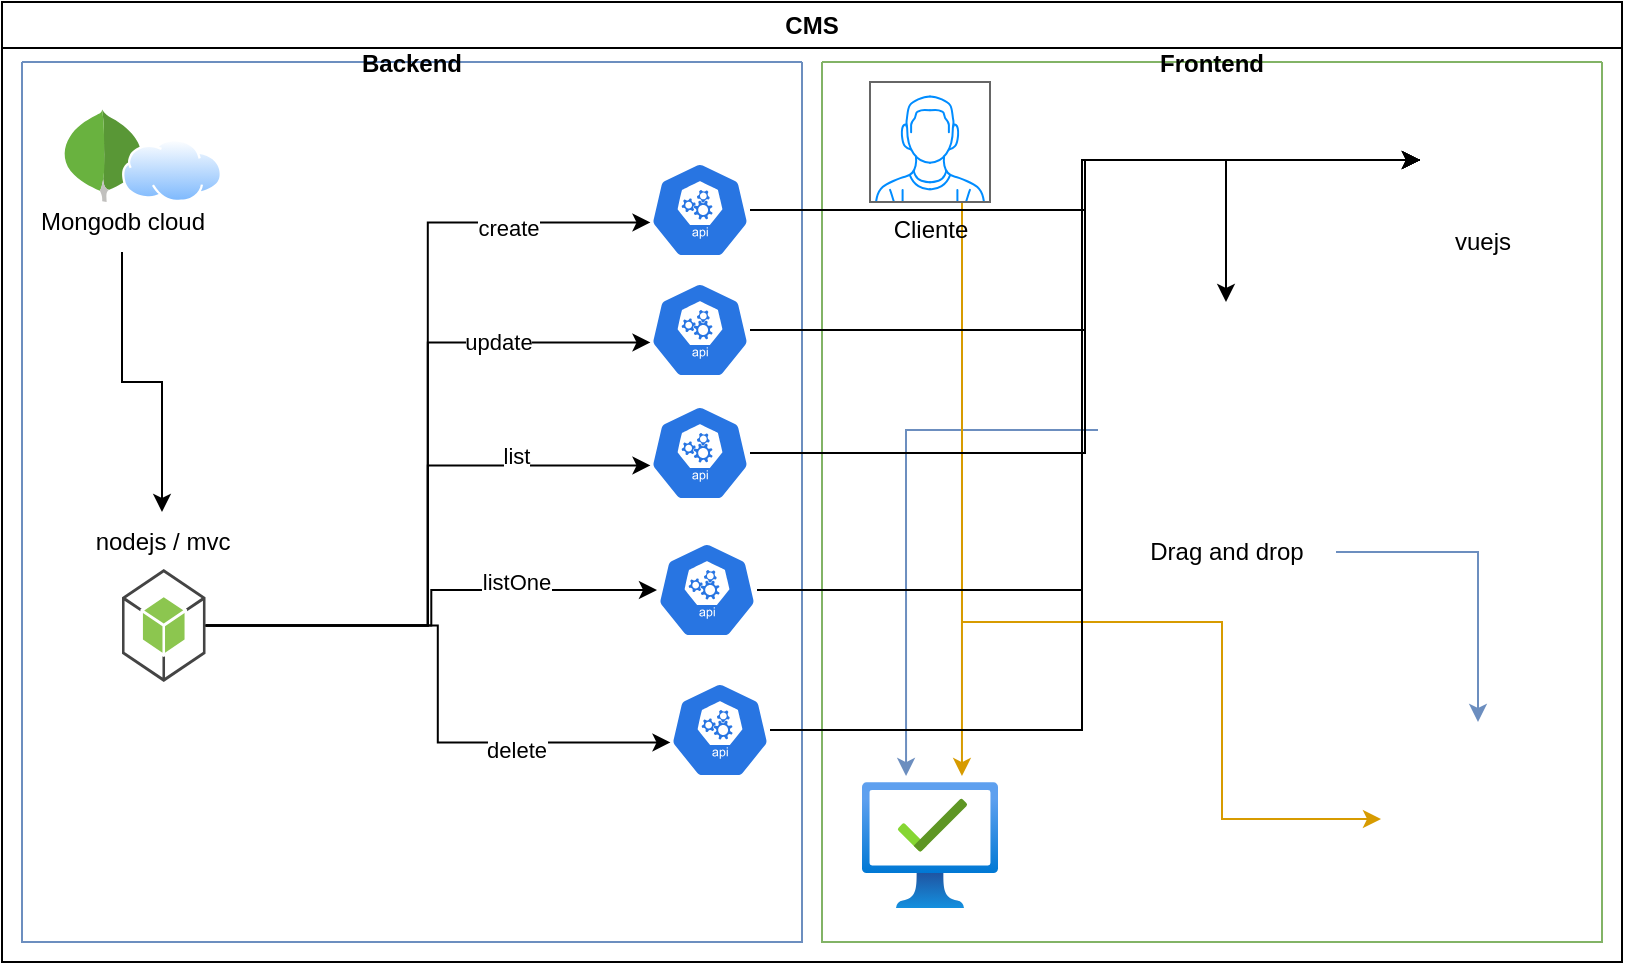 <mxfile version="20.8.20"><diagram name="Página-1" id="GYdAbBtwoqFs9nzFRe8-"><mxGraphModel dx="1434" dy="774" grid="1" gridSize="10" guides="1" tooltips="1" connect="1" arrows="1" fold="1" page="1" pageScale="1" pageWidth="827" pageHeight="1169" math="0" shadow="0"><root><mxCell id="0"/><mxCell id="1" parent="0"/><mxCell id="bI0xHnpXNHg0oCo79ewW-2" value="Backend" style="swimlane;startSize=0;fillColor=#dae8fc;strokeColor=#6c8ebf;" vertex="1" parent="1"><mxGeometry x="60" y="130" width="390" height="440" as="geometry"><mxRectangle x="70" y="140" width="50" height="40" as="alternateBounds"/></mxGeometry></mxCell><mxCell id="bI0xHnpXNHg0oCo79ewW-4" value="" style="dashed=0;outlineConnect=0;html=1;align=center;labelPosition=center;verticalLabelPosition=bottom;verticalAlign=top;shape=mxgraph.weblogos.mongodb" vertex="1" parent="bI0xHnpXNHg0oCo79ewW-2"><mxGeometry x="20" y="23.8" width="41.2" height="46.2" as="geometry"/></mxCell><mxCell id="bI0xHnpXNHg0oCo79ewW-5" value="" style="aspect=fixed;perimeter=ellipsePerimeter;html=1;align=center;shadow=0;dashed=0;spacingTop=3;image;image=img/lib/active_directory/internet_cloud.svg;" vertex="1" parent="bI0xHnpXNHg0oCo79ewW-2"><mxGeometry x="50" y="38.5" width="50" height="31.5" as="geometry"/></mxCell><mxCell id="bI0xHnpXNHg0oCo79ewW-20" style="edgeStyle=orthogonalEdgeStyle;rounded=0;orthogonalLoop=1;jettySize=auto;html=1;entryX=0.005;entryY=0.63;entryDx=0;entryDy=0;entryPerimeter=0;exitX=1;exitY=0.5;exitDx=0;exitDy=0;exitPerimeter=0;" edge="1" parent="bI0xHnpXNHg0oCo79ewW-2" source="bI0xHnpXNHg0oCo79ewW-6" target="bI0xHnpXNHg0oCo79ewW-12"><mxGeometry relative="1" as="geometry"/></mxCell><mxCell id="bI0xHnpXNHg0oCo79ewW-25" value="create" style="edgeLabel;html=1;align=center;verticalAlign=middle;resizable=0;points=[];" vertex="1" connectable="0" parent="bI0xHnpXNHg0oCo79ewW-20"><mxGeometry x="0.664" y="-3" relative="1" as="geometry"><mxPoint as="offset"/></mxGeometry></mxCell><mxCell id="bI0xHnpXNHg0oCo79ewW-21" style="edgeStyle=orthogonalEdgeStyle;rounded=0;orthogonalLoop=1;jettySize=auto;html=1;entryX=0.005;entryY=0.63;entryDx=0;entryDy=0;entryPerimeter=0;" edge="1" parent="bI0xHnpXNHg0oCo79ewW-2" source="bI0xHnpXNHg0oCo79ewW-6" target="bI0xHnpXNHg0oCo79ewW-13"><mxGeometry relative="1" as="geometry"/></mxCell><mxCell id="bI0xHnpXNHg0oCo79ewW-26" value="update" style="edgeLabel;html=1;align=center;verticalAlign=middle;resizable=0;points=[];" vertex="1" connectable="0" parent="bI0xHnpXNHg0oCo79ewW-21"><mxGeometry x="0.581" relative="1" as="geometry"><mxPoint as="offset"/></mxGeometry></mxCell><mxCell id="bI0xHnpXNHg0oCo79ewW-22" style="edgeStyle=orthogonalEdgeStyle;rounded=0;orthogonalLoop=1;jettySize=auto;html=1;entryX=0.005;entryY=0.63;entryDx=0;entryDy=0;entryPerimeter=0;" edge="1" parent="bI0xHnpXNHg0oCo79ewW-2" source="bI0xHnpXNHg0oCo79ewW-6" target="bI0xHnpXNHg0oCo79ewW-14"><mxGeometry relative="1" as="geometry"/></mxCell><mxCell id="bI0xHnpXNHg0oCo79ewW-27" value="list" style="edgeLabel;html=1;align=center;verticalAlign=middle;resizable=0;points=[];" vertex="1" connectable="0" parent="bI0xHnpXNHg0oCo79ewW-22"><mxGeometry x="0.555" y="5" relative="1" as="geometry"><mxPoint as="offset"/></mxGeometry></mxCell><mxCell id="bI0xHnpXNHg0oCo79ewW-23" style="edgeStyle=orthogonalEdgeStyle;rounded=0;orthogonalLoop=1;jettySize=auto;html=1;" edge="1" parent="bI0xHnpXNHg0oCo79ewW-2" source="bI0xHnpXNHg0oCo79ewW-6" target="bI0xHnpXNHg0oCo79ewW-15"><mxGeometry relative="1" as="geometry"/></mxCell><mxCell id="bI0xHnpXNHg0oCo79ewW-28" value="listOne" style="edgeLabel;html=1;align=center;verticalAlign=middle;resizable=0;points=[];" vertex="1" connectable="0" parent="bI0xHnpXNHg0oCo79ewW-23"><mxGeometry x="0.421" y="4" relative="1" as="geometry"><mxPoint as="offset"/></mxGeometry></mxCell><mxCell id="bI0xHnpXNHg0oCo79ewW-24" style="edgeStyle=orthogonalEdgeStyle;rounded=0;orthogonalLoop=1;jettySize=auto;html=1;entryX=0.005;entryY=0.63;entryDx=0;entryDy=0;entryPerimeter=0;" edge="1" parent="bI0xHnpXNHg0oCo79ewW-2" source="bI0xHnpXNHg0oCo79ewW-6" target="bI0xHnpXNHg0oCo79ewW-16"><mxGeometry relative="1" as="geometry"/></mxCell><mxCell id="bI0xHnpXNHg0oCo79ewW-29" value="delete" style="edgeLabel;html=1;align=center;verticalAlign=middle;resizable=0;points=[];" vertex="1" connectable="0" parent="bI0xHnpXNHg0oCo79ewW-24"><mxGeometry x="0.469" y="-4" relative="1" as="geometry"><mxPoint as="offset"/></mxGeometry></mxCell><mxCell id="bI0xHnpXNHg0oCo79ewW-6" value="" style="outlineConnect=0;dashed=0;verticalLabelPosition=bottom;verticalAlign=top;align=center;html=1;shape=mxgraph.aws3.android;fillColor=#8CC64F;gradientColor=none;" vertex="1" parent="bI0xHnpXNHg0oCo79ewW-2"><mxGeometry x="50" y="253.5" width="41.75" height="56.5" as="geometry"/></mxCell><mxCell id="bI0xHnpXNHg0oCo79ewW-12" value="" style="sketch=0;html=1;dashed=0;whitespace=wrap;fillColor=#2875E2;strokeColor=#ffffff;points=[[0.005,0.63,0],[0.1,0.2,0],[0.9,0.2,0],[0.5,0,0],[0.995,0.63,0],[0.72,0.99,0],[0.5,1,0],[0.28,0.99,0]];verticalLabelPosition=bottom;align=center;verticalAlign=top;shape=mxgraph.kubernetes.icon;prIcon=api" vertex="1" parent="bI0xHnpXNHg0oCo79ewW-2"><mxGeometry x="314" y="50" width="50" height="48" as="geometry"/></mxCell><mxCell id="bI0xHnpXNHg0oCo79ewW-13" value="" style="sketch=0;html=1;dashed=0;whitespace=wrap;fillColor=#2875E2;strokeColor=#ffffff;points=[[0.005,0.63,0],[0.1,0.2,0],[0.9,0.2,0],[0.5,0,0],[0.995,0.63,0],[0.72,0.99,0],[0.5,1,0],[0.28,0.99,0]];verticalLabelPosition=bottom;align=center;verticalAlign=top;shape=mxgraph.kubernetes.icon;prIcon=api" vertex="1" parent="bI0xHnpXNHg0oCo79ewW-2"><mxGeometry x="314" y="110" width="50" height="48" as="geometry"/></mxCell><mxCell id="bI0xHnpXNHg0oCo79ewW-14" value="" style="sketch=0;html=1;dashed=0;whitespace=wrap;fillColor=#2875E2;strokeColor=#ffffff;points=[[0.005,0.63,0],[0.1,0.2,0],[0.9,0.2,0],[0.5,0,0],[0.995,0.63,0],[0.72,0.99,0],[0.5,1,0],[0.28,0.99,0]];verticalLabelPosition=bottom;align=center;verticalAlign=top;shape=mxgraph.kubernetes.icon;prIcon=api" vertex="1" parent="bI0xHnpXNHg0oCo79ewW-2"><mxGeometry x="314" y="171.5" width="50" height="48" as="geometry"/></mxCell><mxCell id="bI0xHnpXNHg0oCo79ewW-15" value="" style="sketch=0;html=1;dashed=0;whitespace=wrap;fillColor=#2875E2;strokeColor=#ffffff;points=[[0.005,0.63,0],[0.1,0.2,0],[0.9,0.2,0],[0.5,0,0],[0.995,0.63,0],[0.72,0.99,0],[0.5,1,0],[0.28,0.99,0]];verticalLabelPosition=bottom;align=center;verticalAlign=top;shape=mxgraph.kubernetes.icon;prIcon=api" vertex="1" parent="bI0xHnpXNHg0oCo79ewW-2"><mxGeometry x="317.5" y="240" width="50" height="48" as="geometry"/></mxCell><mxCell id="bI0xHnpXNHg0oCo79ewW-16" value="" style="sketch=0;html=1;dashed=0;whitespace=wrap;fillColor=#2875E2;strokeColor=#ffffff;points=[[0.005,0.63,0],[0.1,0.2,0],[0.9,0.2,0],[0.5,0,0],[0.995,0.63,0],[0.72,0.99,0],[0.5,1,0],[0.28,0.99,0]];verticalLabelPosition=bottom;align=center;verticalAlign=top;shape=mxgraph.kubernetes.icon;prIcon=api" vertex="1" parent="bI0xHnpXNHg0oCo79ewW-2"><mxGeometry x="324" y="310" width="50" height="48" as="geometry"/></mxCell><mxCell id="bI0xHnpXNHg0oCo79ewW-3" value="Frontend" style="swimlane;startSize=0;fillColor=#d5e8d4;strokeColor=#82b366;" vertex="1" parent="1"><mxGeometry x="460" y="130" width="390" height="440" as="geometry"/></mxCell><mxCell id="bI0xHnpXNHg0oCo79ewW-34" style="edgeStyle=orthogonalEdgeStyle;rounded=0;orthogonalLoop=1;jettySize=auto;html=1;" edge="1" parent="bI0xHnpXNHg0oCo79ewW-3" source="bI0xHnpXNHg0oCo79ewW-7" target="bI0xHnpXNHg0oCo79ewW-11"><mxGeometry relative="1" as="geometry"/></mxCell><mxCell id="bI0xHnpXNHg0oCo79ewW-7" value="" style="shape=image;html=1;verticalAlign=top;verticalLabelPosition=bottom;labelBackgroundColor=#ffffff;imageAspect=0;aspect=fixed;image=https://cdn1.iconfinder.com/data/icons/unicons-line-vol-6/24/vuejs-128.png" vertex="1" parent="bI0xHnpXNHg0oCo79ewW-3"><mxGeometry x="299" y="20" width="58" height="58" as="geometry"/></mxCell><mxCell id="bI0xHnpXNHg0oCo79ewW-8" value="" style="shape=image;html=1;verticalAlign=top;verticalLabelPosition=bottom;labelBackgroundColor=#ffffff;imageAspect=0;aspect=fixed;image=https://cdn3.iconfinder.com/data/icons/web-development-and-studio/512/669_drag_mobile_design_ui_ux-128.png" vertex="1" parent="bI0xHnpXNHg0oCo79ewW-3"><mxGeometry x="279.5" y="330" width="97" height="97" as="geometry"/></mxCell><mxCell id="bI0xHnpXNHg0oCo79ewW-9" value="" style="aspect=fixed;html=1;points=[];align=center;image;fontSize=12;image=img/lib/azure2/management_governance/Managed_Desktop.svg;" vertex="1" parent="bI0xHnpXNHg0oCo79ewW-3"><mxGeometry x="20" y="360" width="68" height="63.2" as="geometry"/></mxCell><mxCell id="bI0xHnpXNHg0oCo79ewW-37" style="edgeStyle=orthogonalEdgeStyle;rounded=0;orthogonalLoop=1;jettySize=auto;html=1;entryX=0.324;entryY=-0.047;entryDx=0;entryDy=0;entryPerimeter=0;fillColor=#dae8fc;strokeColor=#6c8ebf;" edge="1" parent="bI0xHnpXNHg0oCo79ewW-3" source="bI0xHnpXNHg0oCo79ewW-11" target="bI0xHnpXNHg0oCo79ewW-9"><mxGeometry relative="1" as="geometry"/></mxCell><mxCell id="bI0xHnpXNHg0oCo79ewW-11" value="" style="shape=image;html=1;verticalAlign=top;verticalLabelPosition=bottom;labelBackgroundColor=#ffffff;imageAspect=0;aspect=fixed;image=https://cdn1.iconfinder.com/data/icons/office-icons-17/512/ilustracoes_04-07-128.png" vertex="1" parent="bI0xHnpXNHg0oCo79ewW-3"><mxGeometry x="138" y="120" width="128" height="128" as="geometry"/></mxCell><mxCell id="bI0xHnpXNHg0oCo79ewW-32" style="edgeStyle=orthogonalEdgeStyle;rounded=0;orthogonalLoop=1;jettySize=auto;html=1;entryX=0.735;entryY=-0.047;entryDx=0;entryDy=0;entryPerimeter=0;fillColor=#ffe6cc;strokeColor=#d79b00;" edge="1" parent="bI0xHnpXNHg0oCo79ewW-3" source="bI0xHnpXNHg0oCo79ewW-31" target="bI0xHnpXNHg0oCo79ewW-9"><mxGeometry relative="1" as="geometry"><Array as="points"><mxPoint x="70" y="140"/><mxPoint x="70" y="140"/></Array></mxGeometry></mxCell><mxCell id="bI0xHnpXNHg0oCo79ewW-33" style="edgeStyle=orthogonalEdgeStyle;rounded=0;orthogonalLoop=1;jettySize=auto;html=1;entryX=0;entryY=0.5;entryDx=0;entryDy=0;fillColor=#ffe6cc;strokeColor=#d79b00;" edge="1" parent="bI0xHnpXNHg0oCo79ewW-3" source="bI0xHnpXNHg0oCo79ewW-31" target="bI0xHnpXNHg0oCo79ewW-8"><mxGeometry relative="1" as="geometry"><Array as="points"><mxPoint x="70" y="280"/><mxPoint x="200" y="280"/><mxPoint x="200" y="379"/></Array></mxGeometry></mxCell><mxCell id="bI0xHnpXNHg0oCo79ewW-31" value="Cliente" style="verticalLabelPosition=bottom;shadow=0;dashed=0;align=center;html=1;verticalAlign=top;strokeWidth=1;shape=mxgraph.mockup.containers.userMale;strokeColor=#666666;strokeColor2=#008cff;" vertex="1" parent="bI0xHnpXNHg0oCo79ewW-3"><mxGeometry x="24" y="10" width="60" height="60" as="geometry"/></mxCell><mxCell id="bI0xHnpXNHg0oCo79ewW-36" style="edgeStyle=orthogonalEdgeStyle;rounded=0;orthogonalLoop=1;jettySize=auto;html=1;fillColor=#dae8fc;strokeColor=#6c8ebf;" edge="1" parent="bI0xHnpXNHg0oCo79ewW-3" source="bI0xHnpXNHg0oCo79ewW-35" target="bI0xHnpXNHg0oCo79ewW-8"><mxGeometry relative="1" as="geometry"/></mxCell><mxCell id="bI0xHnpXNHg0oCo79ewW-35" value="Drag and drop" style="text;html=1;align=center;verticalAlign=middle;resizable=0;points=[];autosize=1;strokeColor=none;fillColor=none;" vertex="1" parent="bI0xHnpXNHg0oCo79ewW-3"><mxGeometry x="147" y="230" width="110" height="30" as="geometry"/></mxCell><mxCell id="bI0xHnpXNHg0oCo79ewW-17" value="nodejs / mvc" style="text;html=1;align=center;verticalAlign=middle;resizable=0;points=[];autosize=1;strokeColor=none;fillColor=none;" vertex="1" parent="1"><mxGeometry x="80" y="355" width="100" height="30" as="geometry"/></mxCell><mxCell id="bI0xHnpXNHg0oCo79ewW-19" style="edgeStyle=orthogonalEdgeStyle;rounded=0;orthogonalLoop=1;jettySize=auto;html=1;" edge="1" parent="1" source="bI0xHnpXNHg0oCo79ewW-18" target="bI0xHnpXNHg0oCo79ewW-17"><mxGeometry relative="1" as="geometry"/></mxCell><mxCell id="bI0xHnpXNHg0oCo79ewW-18" value="Mongodb cloud" style="text;html=1;align=center;verticalAlign=middle;resizable=0;points=[];autosize=1;strokeColor=none;fillColor=none;" vertex="1" parent="1"><mxGeometry x="55" y="195" width="110" height="30" as="geometry"/></mxCell><mxCell id="bI0xHnpXNHg0oCo79ewW-30" value="vuejs" style="text;html=1;align=center;verticalAlign=middle;resizable=0;points=[];autosize=1;strokeColor=none;fillColor=none;" vertex="1" parent="1"><mxGeometry x="765" y="205" width="50" height="30" as="geometry"/></mxCell><mxCell id="bI0xHnpXNHg0oCo79ewW-38" style="edgeStyle=orthogonalEdgeStyle;rounded=0;orthogonalLoop=1;jettySize=auto;html=1;" edge="1" parent="1" source="bI0xHnpXNHg0oCo79ewW-12" target="bI0xHnpXNHg0oCo79ewW-7"><mxGeometry relative="1" as="geometry"/></mxCell><mxCell id="bI0xHnpXNHg0oCo79ewW-39" style="edgeStyle=orthogonalEdgeStyle;rounded=0;orthogonalLoop=1;jettySize=auto;html=1;entryX=0;entryY=0.5;entryDx=0;entryDy=0;" edge="1" parent="1" source="bI0xHnpXNHg0oCo79ewW-13" target="bI0xHnpXNHg0oCo79ewW-7"><mxGeometry relative="1" as="geometry"/></mxCell><mxCell id="bI0xHnpXNHg0oCo79ewW-40" style="edgeStyle=orthogonalEdgeStyle;rounded=0;orthogonalLoop=1;jettySize=auto;html=1;entryX=0;entryY=0.5;entryDx=0;entryDy=0;" edge="1" parent="1" source="bI0xHnpXNHg0oCo79ewW-14" target="bI0xHnpXNHg0oCo79ewW-7"><mxGeometry relative="1" as="geometry"/></mxCell><mxCell id="bI0xHnpXNHg0oCo79ewW-41" style="edgeStyle=orthogonalEdgeStyle;rounded=0;orthogonalLoop=1;jettySize=auto;html=1;entryX=0;entryY=0.5;entryDx=0;entryDy=0;" edge="1" parent="1" source="bI0xHnpXNHg0oCo79ewW-15" target="bI0xHnpXNHg0oCo79ewW-7"><mxGeometry relative="1" as="geometry"><Array as="points"><mxPoint x="590" y="394"/><mxPoint x="590" y="179"/></Array></mxGeometry></mxCell><mxCell id="bI0xHnpXNHg0oCo79ewW-42" style="edgeStyle=orthogonalEdgeStyle;rounded=0;orthogonalLoop=1;jettySize=auto;html=1;entryX=0;entryY=0.5;entryDx=0;entryDy=0;" edge="1" parent="1" source="bI0xHnpXNHg0oCo79ewW-16" target="bI0xHnpXNHg0oCo79ewW-7"><mxGeometry relative="1" as="geometry"><Array as="points"><mxPoint x="590" y="464"/><mxPoint x="590" y="179"/></Array></mxGeometry></mxCell><mxCell id="bI0xHnpXNHg0oCo79ewW-43" value="CMS" style="swimlane;whiteSpace=wrap;html=1;" vertex="1" parent="1"><mxGeometry x="50" y="100" width="810" height="480" as="geometry"/></mxCell></root></mxGraphModel></diagram></mxfile>